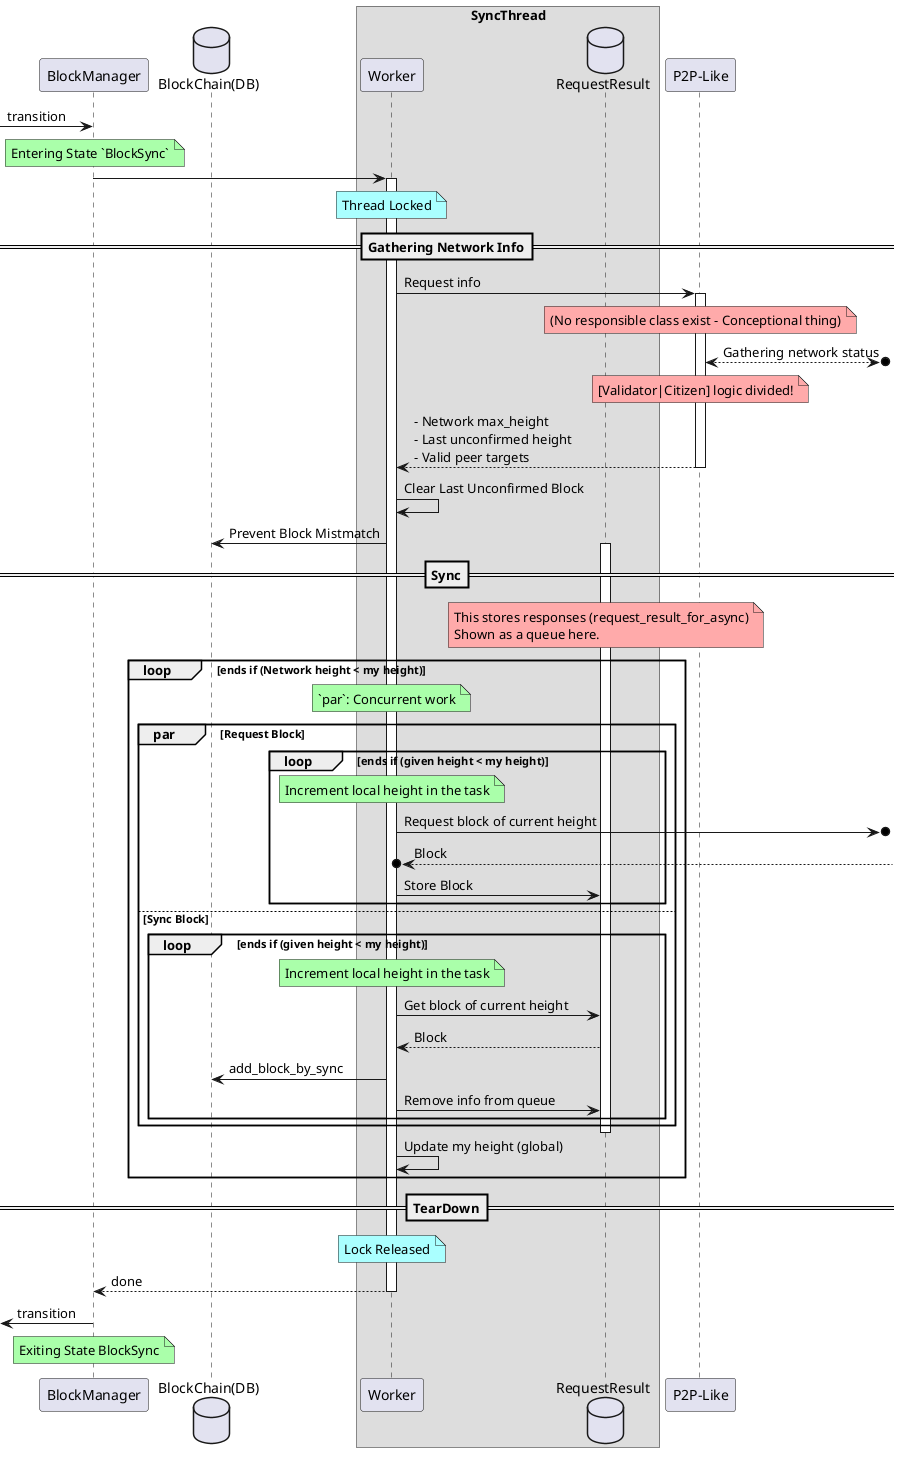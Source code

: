 @startuml
' Definitions...
participant BlockManager as block_manager
database "BlockChain(DB)" as blockchain

box SyncThread
    participant Worker as sync_thread
    database RequestResult as queue
end box
participant "P2P-Like" as p2p


' Relations...
[-> block_manager: transition
note over block_manager #AAFFAA: Entering State `BlockSync`
block_manager -> sync_thread
activate sync_thread

note over sync_thread #AAFFFF: Thread Locked
==Gathering Network Info==
sync_thread -> p2p: Request info
activate p2p
note over p2p #FFAAAA: (No responsible class exist - Conceptional thing)
p2p <-->o]: Gathering network status
note over p2p #FFAAAA: [Validator|Citizen] logic divided!
p2p --> sync_thread: - Network max_height\n- Last unconfirmed height \n- Valid peer targets
deactivate p2p

sync_thread -> sync_thread: Clear Last Unconfirmed Block
sync_thread -> blockchain: Prevent Block Mistmatch

==Sync==
activate queue
note over queue #FFAAAA: This stores responses (request_result_for_async)\nShown as a queue here.

loop ends if (Network height < my height)
    note over sync_thread #AAFFAA: `par`: Concurrent work
    par Request Block
        loop ends if (given height < my height)
            note over sync_thread #AAFFAA: Increment local height in the task
            sync_thread ->o]: Request block of current height
            sync_thread o<--]: Block
            sync_thread -> queue: Store Block
        end loop
    else Sync Block
        loop ends if (given height < my height)
            note over sync_thread #AAFFAA: Increment local height in the task
            sync_thread -> queue: Get block of current height
            queue --> sync_thread: Block
            sync_thread -> blockchain: add_block_by_sync
            sync_thread -> queue: Remove info from queue
        end loop
    end par
    deactivate queue
    sync_thread -> sync_thread: Update my height (global)
end loop

==TearDown==
note over sync_thread #AAFFFF: Lock Released
sync_thread --> block_manager: done
deactivate sync_thread
[<- block_manager: transition
note over block_manager #AAFFAA: Exiting State BlockSync
@enduml
